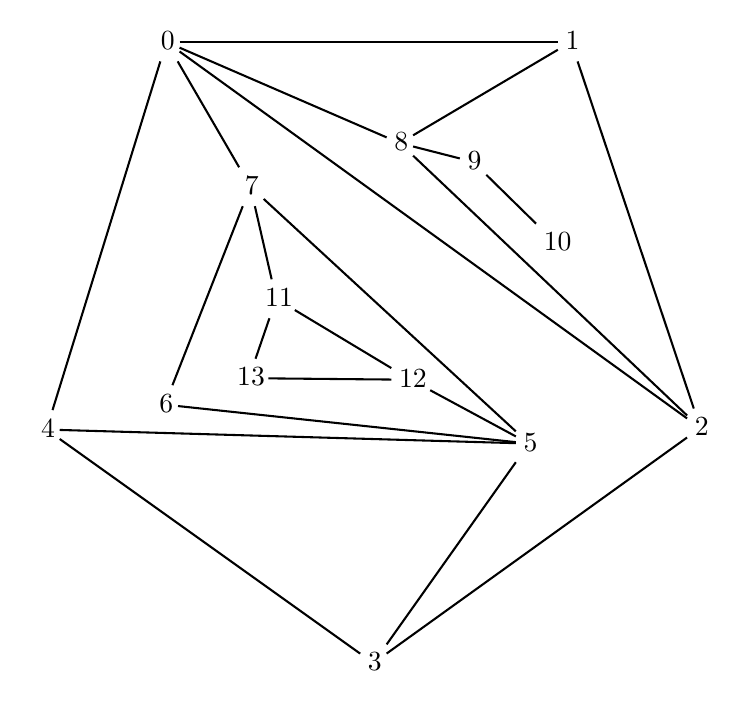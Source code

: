 

\tikzset{every picture/.style={line width=0.75pt}} %set default line width to 0.75pt        

\begin{tikzpicture}[x=0.75pt,y=0.75pt,yscale=-0.75,xscale=0.75]
%uncomment if require: \path (0,462); %set diagram left start at 0, and has height of 462


% Text Node
\draw (381,431) node [anchor=north west][inner sep=0.75pt]   [align=left] {3};
% Text Node
\draw (171,281) node [anchor=north west][inner sep=0.75pt]   [align=left] {4};
% Text Node
\draw (248,32) node [anchor=north west][inner sep=0.75pt]   [align=left] {0};
% Text Node
\draw (508,32) node [anchor=north west][inner sep=0.75pt]   [align=left] {1};
% Text Node
\draw (591,280) node [anchor=north west][inner sep=0.75pt]   [align=left] {2};
% Text Node
\draw (398,97) node [anchor=north west][inner sep=0.75pt]   [align=left] {8};
% Text Node
\draw (445,109) node [anchor=north west][inner sep=0.75pt]   [align=left] {9};
% Text Node
\draw (494,161) node [anchor=north west][inner sep=0.75pt]   [align=left] {10};
% Text Node
\draw (302,125) node [anchor=north west][inner sep=0.75pt]   [align=left] {7};
% Text Node
\draw (481,290) node [anchor=north west][inner sep=0.75pt]   [align=left] {5};
% Text Node
\draw (247,265) node [anchor=north west][inner sep=0.75pt]   [align=left] {6};
% Text Node
\draw (315,197) node [anchor=north west][inner sep=0.75pt]   [align=left] {11};
% Text Node
\draw (401,249) node [anchor=north west][inner sep=0.75pt]   [align=left] {12};
% Text Node
\draw (297,248) node [anchor=north west][inner sep=0.75pt]   [align=left] {13};
% Connection
\draw    (262,40.5) -- (505,40.5) ;
% Connection
\draw    (517.68,53) -- (592.32,276) ;
% Connection
\draw    (588,294.61) -- (395,433.39) ;
% Connection
\draw    (378,433.43) -- (185,295.57) ;
% Connection
\draw    (180.37,277) -- (249.63,53) ;
% Connection
\draw    (262,46.65) -- (588,282.35) ;
% Connection
\draw    (395,101.82) -- (262,44.18) ;
% Connection
\draw    (412,100.48) -- (505,45.52) ;
% Connection
\draw    (491,157.24) -- (459,125.84) ;
% Connection
\draw    (442,115.33) -- (412,107.67) ;
% Connection
\draw    (185,289.75) -- (478,298.25) ;
% Connection
\draw    (395,427.52) -- (478,310.49) ;
% Connection
\draw    (261,274.41) -- (478,297.59) ;
% Connection
\draw    (478,290.66) -- (316,141.34) ;
% Connection
\draw    (302.59,146) -- (257.41,261) ;
% Connection
\draw    (300.24,121) -- (260.76,53) ;
% Connection
\draw    (321.14,193) -- (310.36,146) ;
% Connection
\draw    (423,264.24) -- (478,293.91) ;
% Connection
\draw    (336,212.71) -- (398,249.99) ;
% Connection
\draw    (319,256.62) -- (398,257.38) ;
% Connection
\draw    (310.79,244) -- (319.71,218) ;
% Connection
\draw    (588,280.44) -- (412,113.56) ;

\end{tikzpicture}
